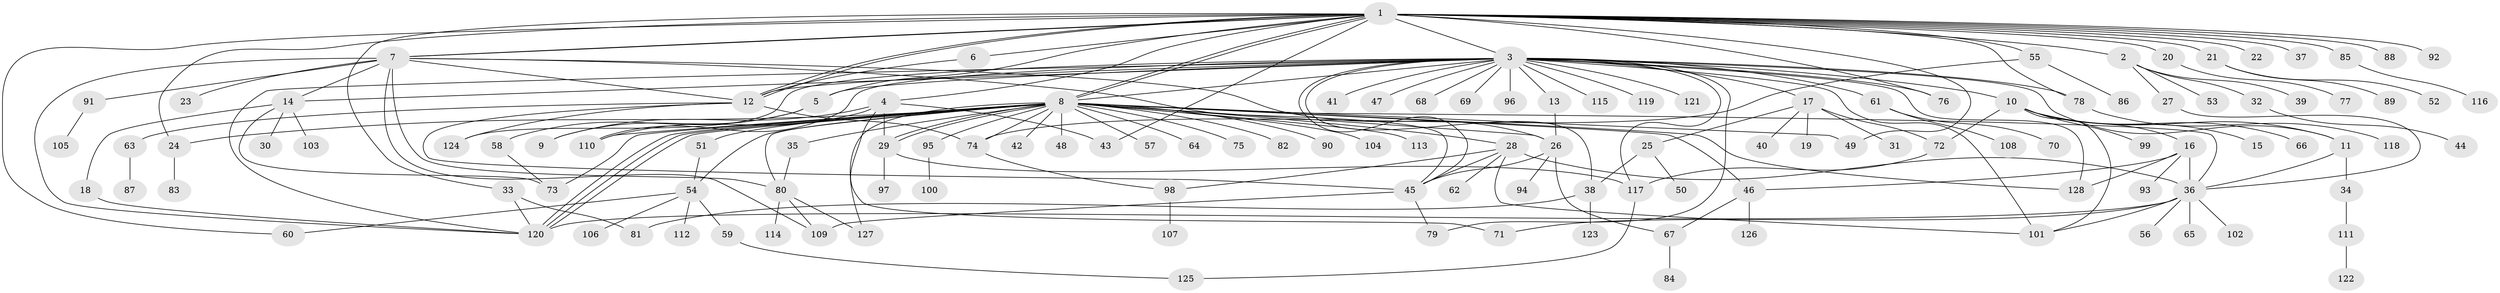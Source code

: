 // coarse degree distribution, {24: 0.010309278350515464, 5: 0.05154639175257732, 31: 0.010309278350515464, 4: 0.041237113402061855, 2: 0.17525773195876287, 14: 0.010309278350515464, 32: 0.010309278350515464, 12: 0.010309278350515464, 9: 0.010309278350515464, 6: 0.041237113402061855, 1: 0.5360824742268041, 3: 0.08247422680412371, 7: 0.010309278350515464}
// Generated by graph-tools (version 1.1) at 2025/41/03/06/25 10:41:46]
// undirected, 128 vertices, 192 edges
graph export_dot {
graph [start="1"]
  node [color=gray90,style=filled];
  1;
  2;
  3;
  4;
  5;
  6;
  7;
  8;
  9;
  10;
  11;
  12;
  13;
  14;
  15;
  16;
  17;
  18;
  19;
  20;
  21;
  22;
  23;
  24;
  25;
  26;
  27;
  28;
  29;
  30;
  31;
  32;
  33;
  34;
  35;
  36;
  37;
  38;
  39;
  40;
  41;
  42;
  43;
  44;
  45;
  46;
  47;
  48;
  49;
  50;
  51;
  52;
  53;
  54;
  55;
  56;
  57;
  58;
  59;
  60;
  61;
  62;
  63;
  64;
  65;
  66;
  67;
  68;
  69;
  70;
  71;
  72;
  73;
  74;
  75;
  76;
  77;
  78;
  79;
  80;
  81;
  82;
  83;
  84;
  85;
  86;
  87;
  88;
  89;
  90;
  91;
  92;
  93;
  94;
  95;
  96;
  97;
  98;
  99;
  100;
  101;
  102;
  103;
  104;
  105;
  106;
  107;
  108;
  109;
  110;
  111;
  112;
  113;
  114;
  115;
  116;
  117;
  118;
  119;
  120;
  121;
  122;
  123;
  124;
  125;
  126;
  127;
  128;
  1 -- 2;
  1 -- 3;
  1 -- 4;
  1 -- 5;
  1 -- 6;
  1 -- 7;
  1 -- 7;
  1 -- 8;
  1 -- 8;
  1 -- 12;
  1 -- 12;
  1 -- 20;
  1 -- 21;
  1 -- 22;
  1 -- 24;
  1 -- 33;
  1 -- 37;
  1 -- 43;
  1 -- 49;
  1 -- 55;
  1 -- 60;
  1 -- 76;
  1 -- 78;
  1 -- 85;
  1 -- 88;
  1 -- 92;
  2 -- 27;
  2 -- 32;
  2 -- 39;
  2 -- 53;
  3 -- 5;
  3 -- 8;
  3 -- 10;
  3 -- 11;
  3 -- 12;
  3 -- 13;
  3 -- 14;
  3 -- 17;
  3 -- 38;
  3 -- 41;
  3 -- 45;
  3 -- 47;
  3 -- 61;
  3 -- 68;
  3 -- 69;
  3 -- 76;
  3 -- 78;
  3 -- 79;
  3 -- 96;
  3 -- 101;
  3 -- 110;
  3 -- 115;
  3 -- 117;
  3 -- 119;
  3 -- 120;
  3 -- 121;
  3 -- 124;
  3 -- 128;
  4 -- 9;
  4 -- 29;
  4 -- 43;
  4 -- 71;
  4 -- 110;
  5 -- 9;
  5 -- 58;
  6 -- 12;
  7 -- 12;
  7 -- 14;
  7 -- 23;
  7 -- 26;
  7 -- 45;
  7 -- 80;
  7 -- 91;
  7 -- 109;
  7 -- 120;
  8 -- 24;
  8 -- 26;
  8 -- 28;
  8 -- 29;
  8 -- 29;
  8 -- 35;
  8 -- 36;
  8 -- 42;
  8 -- 46;
  8 -- 48;
  8 -- 49;
  8 -- 51;
  8 -- 54;
  8 -- 57;
  8 -- 64;
  8 -- 73;
  8 -- 74;
  8 -- 75;
  8 -- 80;
  8 -- 82;
  8 -- 90;
  8 -- 95;
  8 -- 104;
  8 -- 110;
  8 -- 113;
  8 -- 120;
  8 -- 120;
  8 -- 120;
  8 -- 127;
  8 -- 128;
  10 -- 11;
  10 -- 15;
  10 -- 16;
  10 -- 66;
  10 -- 72;
  10 -- 99;
  10 -- 101;
  11 -- 34;
  11 -- 36;
  12 -- 45;
  12 -- 63;
  12 -- 74;
  12 -- 124;
  13 -- 26;
  14 -- 18;
  14 -- 30;
  14 -- 73;
  14 -- 103;
  16 -- 36;
  16 -- 46;
  16 -- 93;
  16 -- 128;
  17 -- 19;
  17 -- 25;
  17 -- 31;
  17 -- 40;
  17 -- 72;
  18 -- 120;
  20 -- 77;
  21 -- 52;
  21 -- 89;
  24 -- 83;
  25 -- 38;
  25 -- 50;
  26 -- 45;
  26 -- 67;
  26 -- 94;
  27 -- 36;
  28 -- 36;
  28 -- 45;
  28 -- 62;
  28 -- 98;
  28 -- 101;
  29 -- 97;
  29 -- 117;
  32 -- 44;
  33 -- 81;
  33 -- 120;
  34 -- 111;
  35 -- 80;
  36 -- 56;
  36 -- 65;
  36 -- 71;
  36 -- 101;
  36 -- 102;
  36 -- 120;
  38 -- 81;
  38 -- 123;
  45 -- 79;
  45 -- 109;
  46 -- 67;
  46 -- 126;
  51 -- 54;
  54 -- 59;
  54 -- 60;
  54 -- 106;
  54 -- 112;
  55 -- 74;
  55 -- 86;
  58 -- 73;
  59 -- 125;
  61 -- 70;
  61 -- 108;
  63 -- 87;
  67 -- 84;
  72 -- 117;
  74 -- 98;
  78 -- 118;
  80 -- 109;
  80 -- 114;
  80 -- 127;
  85 -- 116;
  91 -- 105;
  95 -- 100;
  98 -- 107;
  111 -- 122;
  117 -- 125;
}
